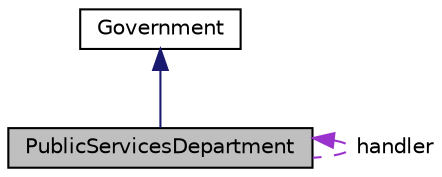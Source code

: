 digraph "PublicServicesDepartment"
{
 // LATEX_PDF_SIZE
  edge [fontname="Helvetica",fontsize="10",labelfontname="Helvetica",labelfontsize="10"];
  node [fontname="Helvetica",fontsize="10",shape=record];
  Node1 [label="PublicServicesDepartment",height=0.2,width=0.4,color="black", fillcolor="grey75", style="filled", fontcolor="black",tooltip="Represents the public services department responsible for managing community services and infrastruct..."];
  Node2 -> Node1 [dir="back",color="midnightblue",fontsize="10",style="solid"];
  Node2 [label="Government",height=0.2,width=0.4,color="black", fillcolor="white", style="filled",URL="$classGovernment.html",tooltip="The Government class manages the city's administration, including policies, tax rates,..."];
  Node1 -> Node1 [dir="back",color="darkorchid3",fontsize="10",style="dashed",label=" handler" ];
}
